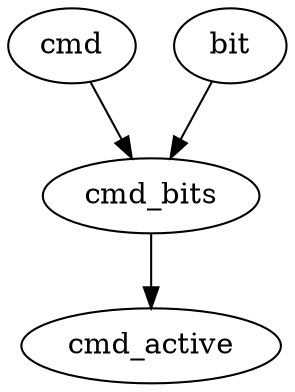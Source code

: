 strict digraph "" {
	cmd	 [complexity=6,
		importance=0.263484030806,
		rank=0.0439140051343];
	cmd_bits	 [complexity=2,
		importance=0.194048283522,
		rank=0.0970241417609];
	cmd -> cmd_bits;
	bit	 [complexity=6,
		importance=0.263484030806,
		rank=0.0439140051343];
	bit -> cmd_bits;
	cmd_active	 [complexity=0,
		importance=0.110973276359,
		rank=0.0];
	cmd_bits -> cmd_active;
}
